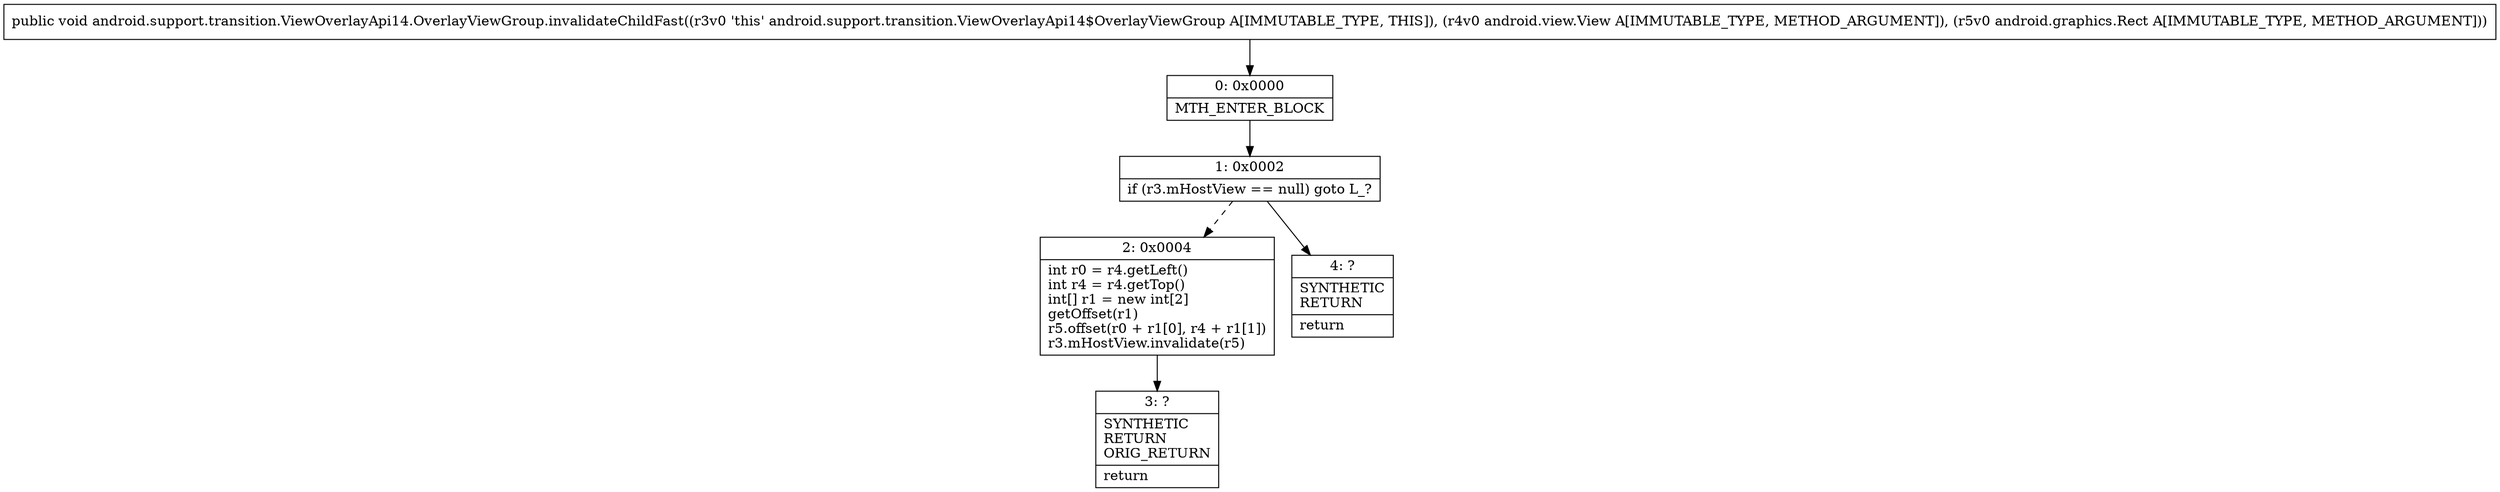 digraph "CFG forandroid.support.transition.ViewOverlayApi14.OverlayViewGroup.invalidateChildFast(Landroid\/view\/View;Landroid\/graphics\/Rect;)V" {
Node_0 [shape=record,label="{0\:\ 0x0000|MTH_ENTER_BLOCK\l}"];
Node_1 [shape=record,label="{1\:\ 0x0002|if (r3.mHostView == null) goto L_?\l}"];
Node_2 [shape=record,label="{2\:\ 0x0004|int r0 = r4.getLeft()\lint r4 = r4.getTop()\lint[] r1 = new int[2]\lgetOffset(r1)\lr5.offset(r0 + r1[0], r4 + r1[1])\lr3.mHostView.invalidate(r5)\l}"];
Node_3 [shape=record,label="{3\:\ ?|SYNTHETIC\lRETURN\lORIG_RETURN\l|return\l}"];
Node_4 [shape=record,label="{4\:\ ?|SYNTHETIC\lRETURN\l|return\l}"];
MethodNode[shape=record,label="{public void android.support.transition.ViewOverlayApi14.OverlayViewGroup.invalidateChildFast((r3v0 'this' android.support.transition.ViewOverlayApi14$OverlayViewGroup A[IMMUTABLE_TYPE, THIS]), (r4v0 android.view.View A[IMMUTABLE_TYPE, METHOD_ARGUMENT]), (r5v0 android.graphics.Rect A[IMMUTABLE_TYPE, METHOD_ARGUMENT])) }"];
MethodNode -> Node_0;
Node_0 -> Node_1;
Node_1 -> Node_2[style=dashed];
Node_1 -> Node_4;
Node_2 -> Node_3;
}

